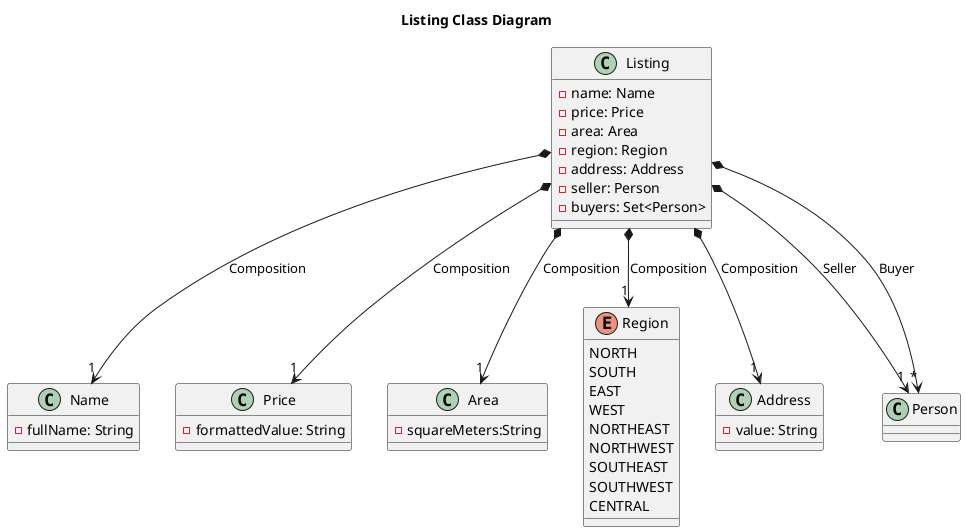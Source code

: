@startuml
title Listing Class Diagram

class Listing {
    - name: Name
    - price: Price
    - area: Area
    - region: Region
    - address: Address
    - seller: Person
    - buyers: Set<Person>
}

class Name {
    - fullName: String
}

class Price {
    - formattedValue: String
}

class Area {
    - squareMeters:String
}

enum Region {
    NORTH
    SOUTH
    EAST
    WEST
    NORTHEAST
    NORTHWEST
    SOUTHEAST
    SOUTHWEST
    CENTRAL
 }

class Address {
    - value: String
}

Listing *--> "1" Name : Composition
Listing *--> "1" Price : Composition
Listing *--> "1" Area : Composition
Listing *--> "1" Region : Composition
Listing *--> "1" Address : Composition
Listing *--> "1" Person : Seller
Listing *--> "*" Person : Buyer

@enduml
